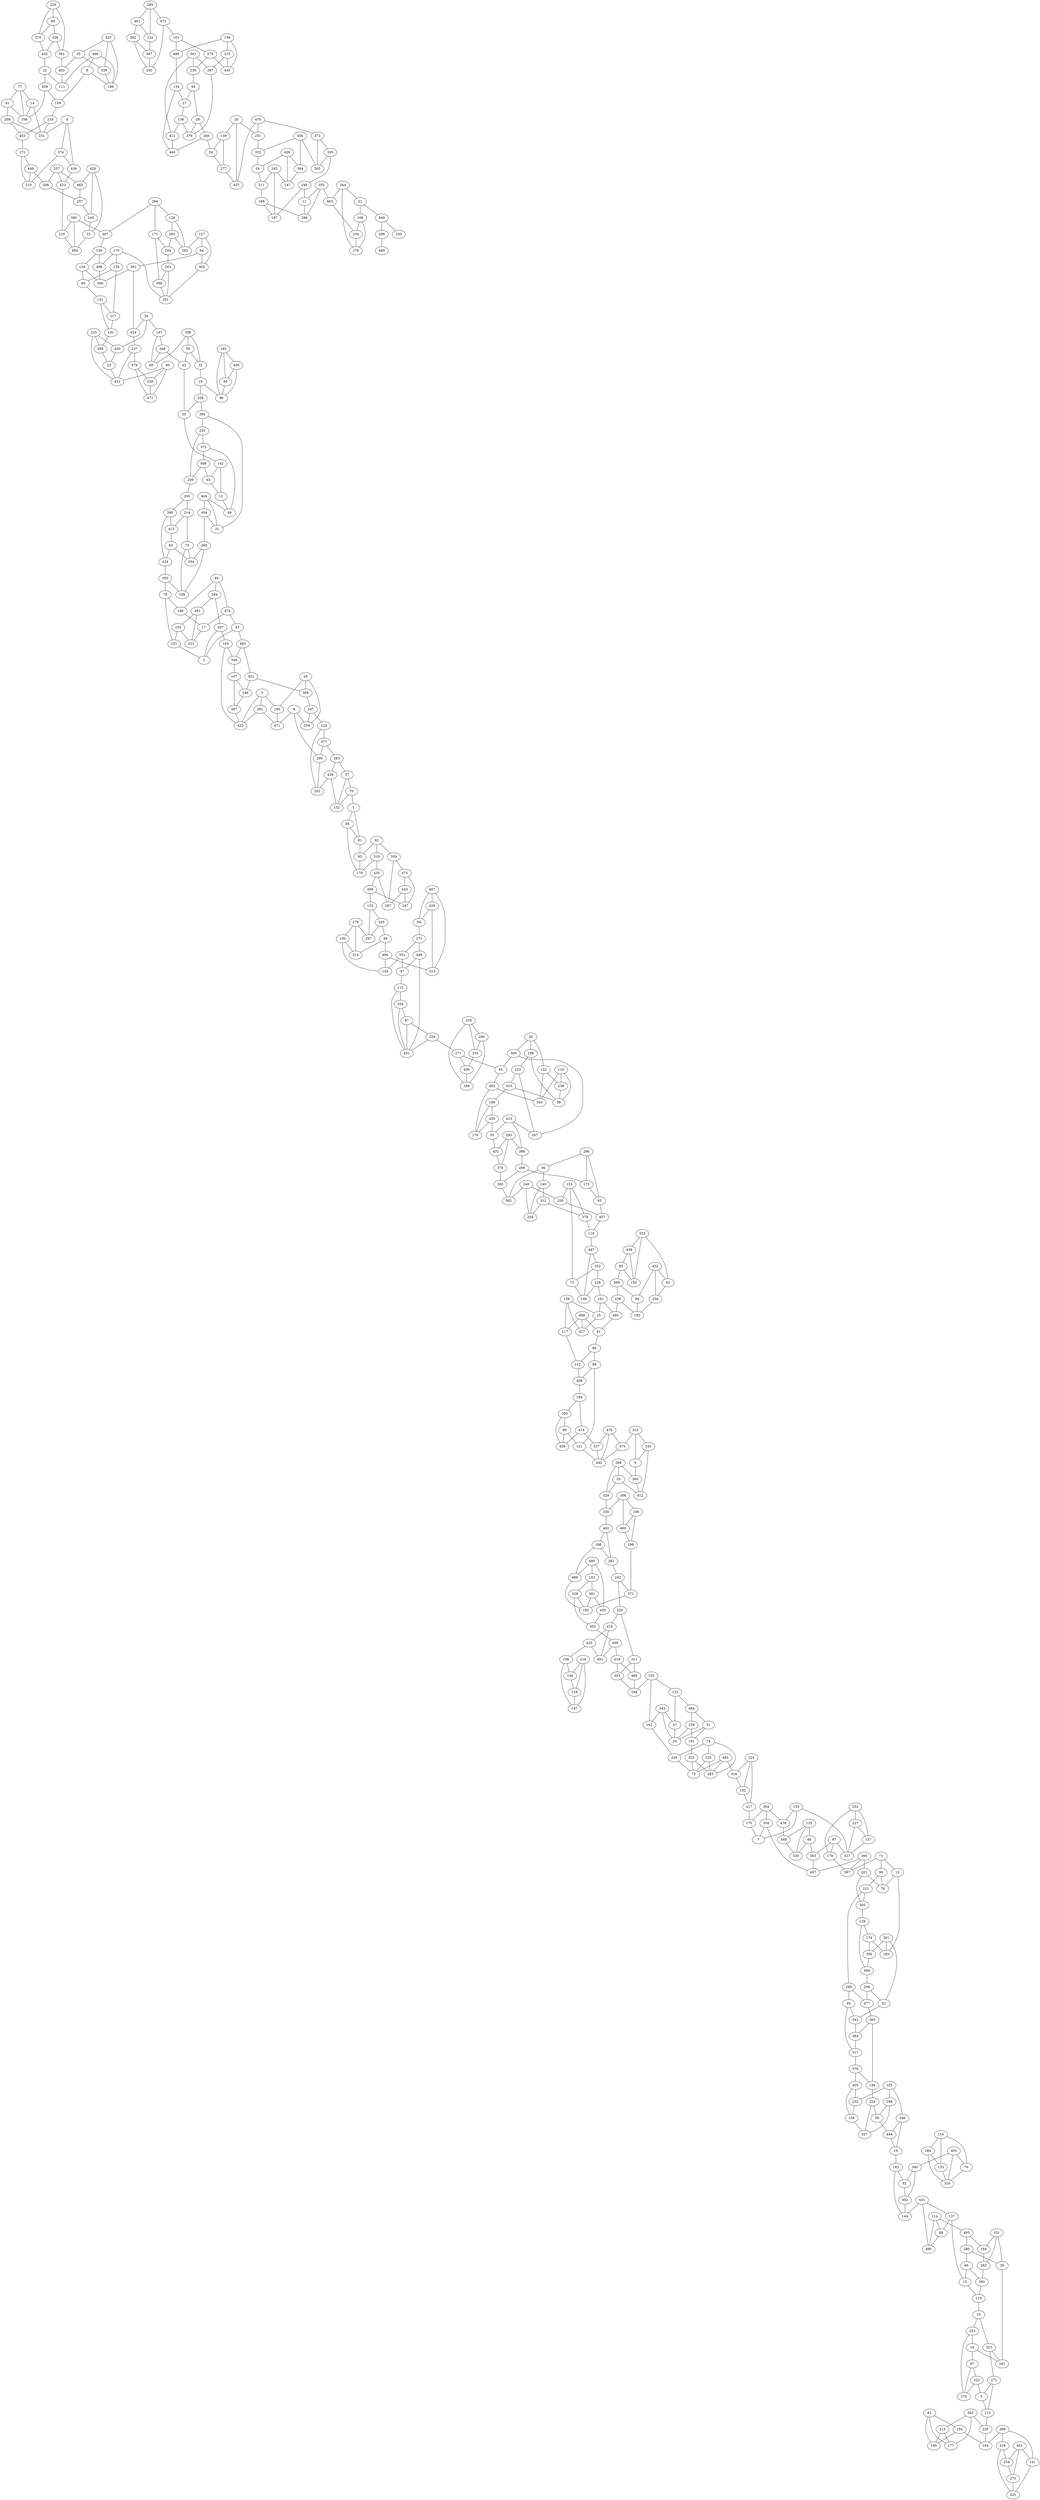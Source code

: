 graph G_1 {
    229;
    69;
    336;
    270;
    361;
    452;
    22;
    323;
    35;
    402;
    338;
    466;
    111;
    8;
    189;
    458;
    159;
    77;
    41;
    14;
    166;
    208;
    219;
    4;
    231;
    453;
    374;
    436;
    172;
    448;
    210;
    257;
    423;
    428;
    465;
    308;
    207;
    249;
    33;
    380;
    216;
    484;
    294;
    467;
    171;
    128;
    263;
    244;
    203;
    396;
    127;
    64;
    282;
    302;
    170;
    291;
    130;
    498;
    120;
    391;
    366;
    126;
    80;
    131;
    217;
    191;
    26;
    424;
    225;
    450;
    389;
    23;
    237;
    90;
    433;
    479;
    339;
    167;
    472;
    269;
    398;
    60;
    59;
    32;
    42;
    18;
    258;
    193;
    400;
    56;
    96;
    50;
    394;
    142;
    255;
    373;
    468;
    63;
    209;
    12;
    404;
    454;
    49;
    31;
    295;
    214;
    390;
    413;
    83;
    434;
    350;
    75;
    260;
    109;
    354;
    79;
    84;
    180;
    264;
    474;
    17;
    481;
    102;
    322;
    221;
    43;
    307;
    2;
    165;
    483;
    348;
    421;
    107;
    149;
    367;
    3;
    261;
    422;
    28;
    368;
    190;
    347;
    9;
    259;
    471;
    124;
    377;
    299;
    383;
    439;
    202;
    57;
    70;
    152;
    1;
    95;
    81;
    82;
    93;
    310;
    359;
    179;
    475;
    443;
    435;
    287;
    309;
    247;
    125;
    345;
    279;
    297;
    100;
    46;
    314;
    407;
    429;
    94;
    273;
    351;
    496;
    145;
    313;
    446;
    47;
    112;
    334;
    87;
    326;
    451;
    319;
    290;
    271;
    335;
    406;
    168;
    30;
    500;
    45;
    122;
    482;
    110;
    160;
    238;
    188;
    223;
    410;
    58;
    199;
    455;
    176;
    415;
    267;
    55;
    293;
    386;
    431;
    268;
    376;
    385;
    286;
    36;
    173;
    140;
    312;
    240;
    204;
    65;
    362;
    153;
    378;
    250;
    457;
    119;
    447;
    352;
    72;
    228;
    148;
    333;
    438;
    85;
    150;
    399;
    432;
    62;
    256;
    99;
    236;
    182;
    161;
    495;
    158;
    25;
    488;
    427;
    91;
    117;
    86;
    88;
    212;
    409;
    184;
    414;
    300;
    89;
    121;
    459;
    476;
    337;
    315;
    375;
    442;
    243;
    6;
    388;
    53;
    329;
    360;
    412;
    306;
    330;
    196;
    460;
    186;
    462;
    198;
    281;
    242;
    371;
    480;
    486;
    103;
    328;
    381;
    195;
    430;
    303;
    408;
    220;
    419;
    420;
    491;
    418;
    311;
    353;
    469;
    106;
    218;
    146;
    118;
    187;
    105;
    248;
    123;
    343;
    37;
    464;
    51;
    239;
    24;
    162;
    181;
    325;
    74;
    226;
    233;
    485;
    73;
    283;
    324;
    416;
    192;
    417;
    304;
    175;
    358;
    155;
    478;
    7;
    135;
    48;
    349;
    320;
    252;
    227;
    157;
    97;
    327;
    363;
    178;
    395;
    497;
    71;
    98;
    201;
    397;
    13;
    78;
    151;
    305;
    129;
    174;
    301;
    183;
    356;
    494;
    206;
    52;
    289;
    40;
    342;
    477;
    365;
    384;
    317;
    370;
    194;
    405;
    163;
    232;
    156;
    224;
    288;
    357;
    346;
    38;
    444;
    116;
    284;
    133;
    19;
    143;
    403;
    76;
    316;
    340;
    92;
    492;
    441;
    144;
    137;
    114;
    68;
    490;
    493;
    280;
    66;
    331;
    164;
    15;
    262;
    39;
    392;
    115;
    10;
    253;
    16;
    67;
    321;
    222;
    241;
    276;
    272;
    5;
    113;
    393;
    213;
    61;
    177;
    154;
    235;
    185;
    369;
    318;
    104;
    401;
    254;
    275;
    141;
    425;
    285;
    461;
    132;
    382;
    487;
    473;
    292;
    101;
    136;
    499;
    215;
    274;
    445;
    341;
    387;
    230;
    134;
    44;
    27;
    29;
    138;
    266;
    379;
    411;
    440;
    20;
    139;
    54;
    277;
    470;
    437;
    251;
    372;
    205;
    456;
    265;
    332;
    426;
    34;
    245;
    211;
    364;
    147;
    246;
    169;
    197;
    355;
    11;
    298;
    344;
    463;
    21;
    108;
    234;
    278;
    449;
    296;
    489;
    200;
    229 -- 69;
    69 -- 336;
    229 -- 270;
    69 -- 270;
    229 -- 361;
    336 -- 361;
    336 -- 452;
    270 -- 452;
    452 -- 22;
    323 -- 35;
    361 -- 402;
    35 -- 402;
    323 -- 338;
    35 -- 338;
    22 -- 111;
    402 -- 111;
    466 -- 111;
    466 -- 8;
    323 -- 189;
    338 -- 189;
    466 -- 189;
    8 -- 189;
    22 -- 458;
    8 -- 159;
    458 -- 159;
    77 -- 41;
    77 -- 14;
    458 -- 166;
    77 -- 166;
    41 -- 166;
    14 -- 166;
    41 -- 208;
    159 -- 219;
    14 -- 231;
    208 -- 231;
    219 -- 231;
    4 -- 231;
    208 -- 453;
    219 -- 453;
    4 -- 374;
    4 -- 436;
    374 -- 436;
    453 -- 172;
    172 -- 448;
    374 -- 210;
    172 -- 210;
    448 -- 210;
    436 -- 423;
    257 -- 423;
    257 -- 465;
    428 -- 465;
    448 -- 308;
    257 -- 308;
    465 -- 207;
    308 -- 207;
    428 -- 249;
    207 -- 249;
    428 -- 33;
    249 -- 33;
    423 -- 216;
    380 -- 216;
    33 -- 484;
    380 -- 484;
    216 -- 484;
    380 -- 467;
    294 -- 467;
    294 -- 171;
    294 -- 128;
    128 -- 263;
    171 -- 244;
    263 -- 244;
    244 -- 203;
    171 -- 396;
    203 -- 396;
    127 -- 64;
    128 -- 282;
    263 -- 282;
    127 -- 282;
    127 -- 302;
    64 -- 302;
    203 -- 291;
    396 -- 291;
    302 -- 291;
    170 -- 291;
    467 -- 130;
    170 -- 498;
    130 -- 498;
    130 -- 120;
    64 -- 391;
    498 -- 366;
    120 -- 366;
    391 -- 366;
    170 -- 126;
    120 -- 80;
    126 -- 80;
    80 -- 131;
    126 -- 217;
    131 -- 217;
    131 -- 191;
    217 -- 191;
    391 -- 424;
    26 -- 424;
    26 -- 450;
    225 -- 450;
    191 -- 389;
    225 -- 389;
    450 -- 23;
    389 -- 23;
    424 -- 237;
    225 -- 433;
    23 -- 433;
    237 -- 433;
    90 -- 433;
    237 -- 479;
    90 -- 339;
    479 -- 339;
    26 -- 167;
    90 -- 472;
    479 -- 472;
    339 -- 472;
    167 -- 269;
    167 -- 60;
    269 -- 60;
    398 -- 60;
    398 -- 59;
    398 -- 32;
    59 -- 32;
    269 -- 42;
    59 -- 42;
    32 -- 18;
    18 -- 258;
    193 -- 400;
    193 -- 56;
    400 -- 56;
    18 -- 96;
    193 -- 96;
    400 -- 96;
    56 -- 96;
    42 -- 50;
    258 -- 50;
    258 -- 394;
    50 -- 142;
    394 -- 255;
    255 -- 373;
    373 -- 468;
    142 -- 63;
    468 -- 63;
    255 -- 209;
    468 -- 209;
    142 -- 12;
    63 -- 12;
    404 -- 454;
    373 -- 49;
    12 -- 49;
    404 -- 49;
    394 -- 31;
    404 -- 31;
    454 -- 31;
    209 -- 295;
    295 -- 214;
    295 -- 390;
    214 -- 413;
    390 -- 413;
    413 -- 83;
    390 -- 434;
    83 -- 434;
    434 -- 350;
    214 -- 75;
    454 -- 260;
    350 -- 109;
    75 -- 109;
    260 -- 109;
    83 -- 354;
    75 -- 354;
    260 -- 354;
    350 -- 79;
    79 -- 180;
    84 -- 180;
    84 -- 264;
    84 -- 474;
    180 -- 17;
    474 -- 17;
    264 -- 481;
    481 -- 102;
    17 -- 322;
    481 -- 322;
    102 -- 322;
    79 -- 221;
    102 -- 221;
    474 -- 43;
    264 -- 307;
    221 -- 2;
    43 -- 2;
    307 -- 2;
    307 -- 165;
    43 -- 483;
    165 -- 348;
    483 -- 348;
    483 -- 421;
    348 -- 107;
    421 -- 149;
    107 -- 149;
    107 -- 367;
    149 -- 367;
    3 -- 261;
    165 -- 422;
    367 -- 422;
    3 -- 422;
    261 -- 422;
    421 -- 368;
    28 -- 368;
    3 -- 190;
    28 -- 190;
    368 -- 347;
    28 -- 259;
    347 -- 259;
    9 -- 259;
    261 -- 471;
    190 -- 471;
    9 -- 471;
    347 -- 124;
    124 -- 377;
    9 -- 299;
    377 -- 299;
    377 -- 383;
    383 -- 439;
    124 -- 202;
    299 -- 202;
    439 -- 202;
    383 -- 57;
    57 -- 70;
    439 -- 152;
    57 -- 152;
    70 -- 152;
    70 -- 1;
    1 -- 95;
    1 -- 81;
    95 -- 81;
    81 -- 93;
    82 -- 93;
    82 -- 310;
    82 -- 359;
    95 -- 179;
    93 -- 179;
    310 -- 179;
    359 -- 475;
    475 -- 443;
    310 -- 435;
    359 -- 287;
    443 -- 287;
    435 -- 287;
    435 -- 309;
    475 -- 247;
    443 -- 247;
    309 -- 247;
    309 -- 125;
    125 -- 345;
    125 -- 297;
    345 -- 297;
    279 -- 297;
    279 -- 100;
    345 -- 46;
    279 -- 314;
    100 -- 314;
    46 -- 314;
    407 -- 429;
    407 -- 94;
    429 -- 94;
    94 -- 273;
    273 -- 351;
    46 -- 496;
    100 -- 145;
    351 -- 145;
    496 -- 145;
    407 -- 313;
    429 -- 313;
    496 -- 313;
    273 -- 446;
    351 -- 47;
    446 -- 47;
    47 -- 112;
    112 -- 334;
    334 -- 87;
    87 -- 326;
    446 -- 451;
    112 -- 451;
    334 -- 451;
    87 -- 451;
    326 -- 451;
    319 -- 290;
    326 -- 271;
    319 -- 335;
    290 -- 335;
    271 -- 406;
    335 -- 406;
    319 -- 168;
    290 -- 168;
    406 -- 168;
    30 -- 500;
    271 -- 45;
    500 -- 45;
    30 -- 122;
    45 -- 482;
    122 -- 160;
    482 -- 160;
    110 -- 160;
    122 -- 238;
    110 -- 238;
    30 -- 188;
    188 -- 223;
    223 -- 410;
    110 -- 58;
    238 -- 58;
    188 -- 58;
    410 -- 58;
    410 -- 199;
    199 -- 455;
    482 -- 176;
    199 -- 176;
    455 -- 176;
    500 -- 267;
    223 -- 267;
    415 -- 267;
    455 -- 55;
    415 -- 55;
    415 -- 386;
    293 -- 386;
    55 -- 431;
    293 -- 431;
    386 -- 268;
    293 -- 376;
    431 -- 376;
    268 -- 385;
    376 -- 385;
    286 -- 36;
    268 -- 173;
    286 -- 173;
    36 -- 140;
    140 -- 312;
    140 -- 204;
    312 -- 204;
    240 -- 204;
    286 -- 65;
    173 -- 65;
    385 -- 362;
    36 -- 362;
    240 -- 362;
    312 -- 378;
    153 -- 378;
    240 -- 250;
    153 -- 250;
    65 -- 457;
    250 -- 457;
    378 -- 119;
    457 -- 119;
    119 -- 447;
    447 -- 352;
    153 -- 72;
    352 -- 72;
    352 -- 228;
    447 -- 148;
    72 -- 148;
    228 -- 148;
    333 -- 438;
    438 -- 85;
    333 -- 150;
    438 -- 150;
    85 -- 150;
    85 -- 399;
    333 -- 62;
    432 -- 62;
    432 -- 256;
    62 -- 256;
    399 -- 99;
    432 -- 99;
    399 -- 236;
    256 -- 182;
    99 -- 182;
    236 -- 182;
    228 -- 161;
    236 -- 495;
    161 -- 495;
    161 -- 25;
    158 -- 25;
    158 -- 427;
    25 -- 427;
    488 -- 427;
    495 -- 91;
    488 -- 91;
    158 -- 117;
    488 -- 117;
    91 -- 86;
    86 -- 88;
    117 -- 212;
    86 -- 212;
    88 -- 409;
    212 -- 409;
    409 -- 184;
    184 -- 414;
    184 -- 300;
    300 -- 89;
    88 -- 121;
    89 -- 121;
    414 -- 459;
    300 -- 459;
    89 -- 459;
    414 -- 337;
    476 -- 337;
    476 -- 375;
    315 -- 375;
    121 -- 442;
    476 -- 442;
    337 -- 442;
    375 -- 442;
    315 -- 243;
    315 -- 6;
    243 -- 6;
    388 -- 53;
    388 -- 329;
    53 -- 329;
    6 -- 360;
    388 -- 360;
    243 -- 412;
    53 -- 412;
    360 -- 412;
    329 -- 330;
    306 -- 330;
    306 -- 196;
    306 -- 460;
    196 -- 460;
    196 -- 186;
    460 -- 186;
    330 -- 462;
    462 -- 198;
    462 -- 281;
    198 -- 281;
    281 -- 242;
    186 -- 371;
    242 -- 371;
    198 -- 486;
    480 -- 486;
    480 -- 103;
    103 -- 328;
    103 -- 381;
    371 -- 195;
    486 -- 195;
    328 -- 195;
    381 -- 195;
    480 -- 430;
    381 -- 430;
    328 -- 303;
    430 -- 303;
    303 -- 408;
    242 -- 220;
    220 -- 419;
    419 -- 420;
    408 -- 491;
    419 -- 491;
    420 -- 491;
    408 -- 418;
    220 -- 311;
    418 -- 353;
    311 -- 353;
    418 -- 469;
    311 -- 469;
    420 -- 106;
    106 -- 146;
    218 -- 146;
    218 -- 118;
    146 -- 118;
    106 -- 187;
    218 -- 187;
    118 -- 187;
    353 -- 248;
    469 -- 248;
    105 -- 248;
    105 -- 123;
    123 -- 37;
    343 -- 37;
    123 -- 464;
    464 -- 51;
    464 -- 239;
    343 -- 24;
    37 -- 24;
    51 -- 24;
    239 -- 24;
    105 -- 162;
    343 -- 162;
    51 -- 181;
    239 -- 181;
    181 -- 325;
    162 -- 226;
    74 -- 226;
    74 -- 233;
    325 -- 73;
    226 -- 73;
    233 -- 73;
    485 -- 73;
    325 -- 283;
    74 -- 283;
    233 -- 283;
    485 -- 283;
    485 -- 416;
    324 -- 416;
    324 -- 192;
    416 -- 192;
    324 -- 417;
    192 -- 417;
    417 -- 175;
    304 -- 175;
    304 -- 358;
    304 -- 478;
    155 -- 478;
    175 -- 7;
    358 -- 7;
    155 -- 7;
    135 -- 48;
    478 -- 349;
    135 -- 349;
    135 -- 320;
    48 -- 320;
    349 -- 320;
    252 -- 227;
    252 -- 157;
    227 -- 157;
    155 -- 327;
    227 -- 327;
    157 -- 327;
    97 -- 327;
    48 -- 363;
    97 -- 363;
    252 -- 178;
    97 -- 178;
    358 -- 497;
    363 -- 497;
    395 -- 497;
    71 -- 98;
    395 -- 201;
    178 -- 397;
    395 -- 397;
    71 -- 397;
    71 -- 13;
    98 -- 78;
    201 -- 78;
    13 -- 78;
    98 -- 151;
    201 -- 305;
    151 -- 305;
    305 -- 129;
    129 -- 174;
    13 -- 183;
    174 -- 183;
    301 -- 183;
    174 -- 356;
    301 -- 356;
    129 -- 494;
    356 -- 494;
    494 -- 206;
    301 -- 52;
    206 -- 52;
    151 -- 289;
    289 -- 40;
    52 -- 342;
    40 -- 342;
    206 -- 477;
    289 -- 477;
    477 -- 365;
    342 -- 384;
    365 -- 384;
    40 -- 317;
    384 -- 317;
    317 -- 370;
    365 -- 194;
    370 -- 194;
    370 -- 405;
    405 -- 232;
    163 -- 232;
    405 -- 156;
    232 -- 156;
    194 -- 224;
    163 -- 288;
    156 -- 357;
    224 -- 357;
    288 -- 357;
    163 -- 346;
    224 -- 38;
    288 -- 38;
    346 -- 444;
    38 -- 444;
    116 -- 284;
    116 -- 133;
    284 -- 133;
    346 -- 19;
    444 -- 19;
    19 -- 143;
    116 -- 76;
    403 -- 76;
    284 -- 316;
    133 -- 316;
    403 -- 316;
    76 -- 316;
    403 -- 340;
    143 -- 92;
    340 -- 92;
    340 -- 492;
    92 -- 492;
    143 -- 144;
    492 -- 144;
    441 -- 144;
    441 -- 137;
    137 -- 68;
    114 -- 68;
    441 -- 490;
    114 -- 490;
    68 -- 490;
    114 -- 493;
    493 -- 280;
    280 -- 66;
    493 -- 164;
    331 -- 164;
    137 -- 15;
    66 -- 15;
    331 -- 262;
    164 -- 262;
    280 -- 39;
    331 -- 39;
    66 -- 392;
    262 -- 392;
    15 -- 115;
    392 -- 115;
    115 -- 10;
    10 -- 253;
    253 -- 16;
    16 -- 67;
    10 -- 321;
    67 -- 222;
    39 -- 241;
    16 -- 241;
    321 -- 241;
    253 -- 276;
    67 -- 276;
    222 -- 276;
    321 -- 272;
    222 -- 5;
    272 -- 5;
    272 -- 113;
    5 -- 113;
    393 -- 213;
    393 -- 177;
    213 -- 177;
    61 -- 177;
    61 -- 154;
    113 -- 235;
    393 -- 235;
    213 -- 185;
    61 -- 185;
    154 -- 185;
    369 -- 318;
    154 -- 104;
    235 -- 104;
    369 -- 104;
    318 -- 254;
    401 -- 254;
    401 -- 275;
    254 -- 275;
    369 -- 141;
    401 -- 141;
    318 -- 425;
    275 -- 425;
    141 -- 425;
    285 -- 461;
    285 -- 132;
    461 -- 132;
    461 -- 382;
    132 -- 487;
    382 -- 487;
    285 -- 473;
    382 -- 292;
    487 -- 292;
    473 -- 292;
    473 -- 101;
    101 -- 499;
    136 -- 499;
    136 -- 215;
    101 -- 274;
    136 -- 445;
    215 -- 445;
    274 -- 445;
    215 -- 387;
    341 -- 387;
    274 -- 230;
    341 -- 230;
    499 -- 134;
    230 -- 44;
    134 -- 27;
    44 -- 27;
    44 -- 29;
    27 -- 138;
    29 -- 266;
    387 -- 379;
    29 -- 379;
    138 -- 379;
    341 -- 411;
    138 -- 411;
    134 -- 440;
    266 -- 440;
    411 -- 440;
    20 -- 139;
    266 -- 54;
    139 -- 54;
    139 -- 277;
    54 -- 277;
    20 -- 437;
    277 -- 437;
    470 -- 437;
    20 -- 251;
    470 -- 251;
    470 -- 372;
    372 -- 205;
    372 -- 265;
    205 -- 265;
    456 -- 265;
    251 -- 332;
    456 -- 332;
    332 -- 34;
    426 -- 34;
    34 -- 211;
    245 -- 211;
    456 -- 364;
    426 -- 364;
    426 -- 147;
    245 -- 147;
    364 -- 147;
    205 -- 246;
    211 -- 169;
    245 -- 197;
    246 -- 197;
    169 -- 197;
    246 -- 11;
    355 -- 11;
    169 -- 298;
    355 -- 298;
    11 -- 298;
    355 -- 463;
    344 -- 463;
    344 -- 21;
    21 -- 108;
    463 -- 234;
    108 -- 234;
    344 -- 278;
    108 -- 278;
    234 -- 278;
    21 -- 449;
    449 -- 296;
    296 -- 489;
    449 -- 200;
}